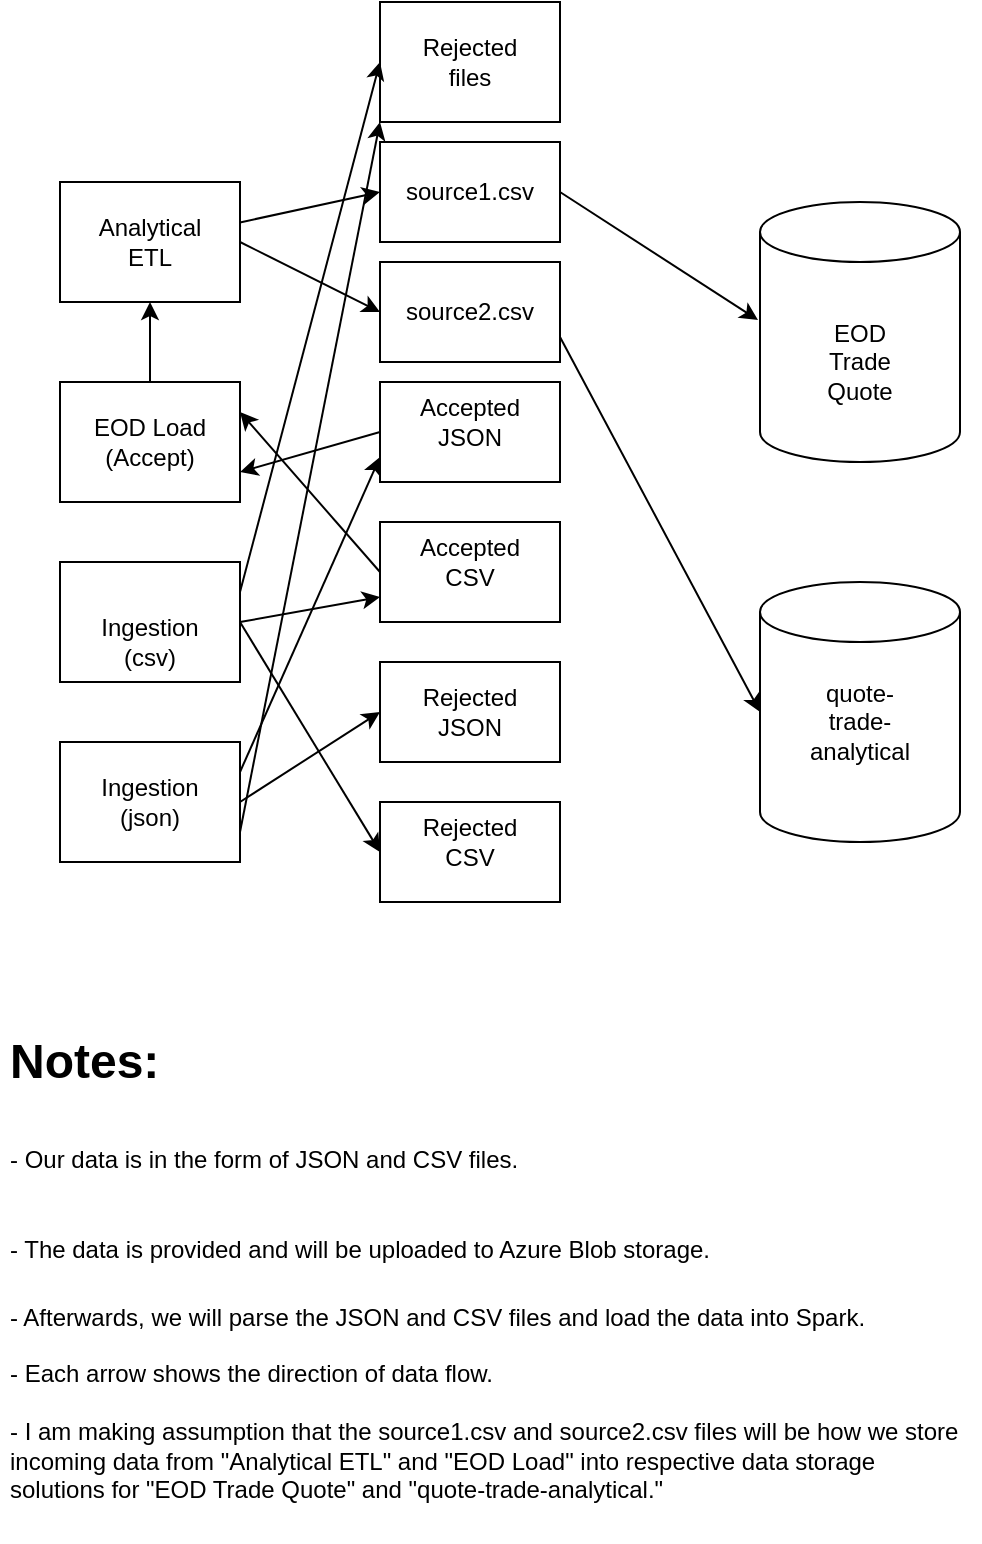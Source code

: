 <mxfile version="14.6.13" type="github">
  <diagram id="xhTGQpEdMfN5HkY3dnWF" name="Page-1">
    <mxGraphModel dx="870" dy="796" grid="1" gridSize="10" guides="1" tooltips="1" connect="1" arrows="1" fold="1" page="1" pageScale="1" pageWidth="827" pageHeight="1169" math="0" shadow="0">
      <root>
        <mxCell id="0" />
        <mxCell id="1" parent="0" />
        <mxCell id="jwXrqD8DB2JA0oPTdb8M-1" value="" style="shape=cylinder3;whiteSpace=wrap;html=1;boundedLbl=1;backgroundOutline=1;size=15;" parent="1" vertex="1">
          <mxGeometry x="410" y="110" width="100" height="130" as="geometry" />
        </mxCell>
        <mxCell id="jwXrqD8DB2JA0oPTdb8M-3" value="EOD&lt;br&gt;Trade&lt;br&gt;Quote" style="text;html=1;strokeColor=none;fillColor=none;align=center;verticalAlign=middle;whiteSpace=wrap;rounded=0;" parent="1" vertex="1">
          <mxGeometry x="440" y="180" width="40" height="20" as="geometry" />
        </mxCell>
        <mxCell id="jwXrqD8DB2JA0oPTdb8M-7" value="&lt;h1&gt;Notes:&lt;/h1&gt;&lt;h1&gt;&lt;span style=&quot;font-size: 12px ; font-weight: normal&quot;&gt;- Our data is in&amp;nbsp;the form of JSON and CSV files.&lt;/span&gt;&lt;/h1&gt;&lt;h1&gt;&lt;span style=&quot;font-size: 12px ; font-weight: normal&quot;&gt;- The data is provided and will be uploaded to Azure Blob storage.&lt;/span&gt;&lt;/h1&gt;&lt;div&gt;- Afterwards, we will parse the JSON and CSV files&amp;nbsp;and load the data into Spark.&lt;/div&gt;&lt;div&gt;&lt;br&gt;&lt;/div&gt;&lt;div&gt;- Each arrow shows the direction of data flow.&lt;/div&gt;&lt;div&gt;&lt;br&gt;&lt;/div&gt;&lt;div&gt;- I am making assumption that the source1.csv and source2.csv files will be how we store incoming data from &quot;Analytical ETL&quot; and &quot;EOD Load&quot; into respective data storage solutions for &quot;EOD Trade Quote&quot; and &quot;quote-trade-analytical.&quot;&lt;/div&gt;&lt;div&gt;&lt;br&gt;&lt;/div&gt;" style="text;html=1;strokeColor=none;fillColor=none;spacing=5;spacingTop=-20;whiteSpace=wrap;overflow=hidden;rounded=0;" parent="1" vertex="1">
          <mxGeometry x="30" y="520" width="490" height="260" as="geometry" />
        </mxCell>
        <mxCell id="jwXrqD8DB2JA0oPTdb8M-24" value="" style="rounded=0;whiteSpace=wrap;html=1;" parent="1" vertex="1">
          <mxGeometry x="220" y="340" width="90" height="50" as="geometry" />
        </mxCell>
        <mxCell id="jwXrqD8DB2JA0oPTdb8M-25" value="" style="rounded=0;whiteSpace=wrap;html=1;" parent="1" vertex="1">
          <mxGeometry x="220" y="410" width="90" height="50" as="geometry" />
        </mxCell>
        <mxCell id="jwXrqD8DB2JA0oPTdb8M-27" value="Rejected&lt;br&gt;CSV" style="text;html=1;strokeColor=none;fillColor=none;align=center;verticalAlign=middle;whiteSpace=wrap;rounded=0;" parent="1" vertex="1">
          <mxGeometry x="245" y="420" width="40" height="20" as="geometry" />
        </mxCell>
        <mxCell id="jwXrqD8DB2JA0oPTdb8M-28" value="Rejected&lt;br&gt;JSON" style="text;html=1;strokeColor=none;fillColor=none;align=center;verticalAlign=middle;whiteSpace=wrap;rounded=0;" parent="1" vertex="1">
          <mxGeometry x="245" y="355" width="40" height="20" as="geometry" />
        </mxCell>
        <mxCell id="jwXrqD8DB2JA0oPTdb8M-29" value="" style="rounded=0;whiteSpace=wrap;html=1;" parent="1" vertex="1">
          <mxGeometry x="220" y="200" width="90" height="50" as="geometry" />
        </mxCell>
        <mxCell id="jwXrqD8DB2JA0oPTdb8M-30" value="" style="rounded=0;whiteSpace=wrap;html=1;" parent="1" vertex="1">
          <mxGeometry x="220" y="270" width="90" height="50" as="geometry" />
        </mxCell>
        <mxCell id="jwXrqD8DB2JA0oPTdb8M-31" value="Accepted&lt;br&gt;JSON" style="text;html=1;strokeColor=none;fillColor=none;align=center;verticalAlign=middle;whiteSpace=wrap;rounded=0;" parent="1" vertex="1">
          <mxGeometry x="245" y="210" width="40" height="20" as="geometry" />
        </mxCell>
        <mxCell id="jwXrqD8DB2JA0oPTdb8M-32" value="Accepted&lt;br&gt;CSV" style="text;html=1;strokeColor=none;fillColor=none;align=center;verticalAlign=middle;whiteSpace=wrap;rounded=0;" parent="1" vertex="1">
          <mxGeometry x="245" y="280" width="40" height="20" as="geometry" />
        </mxCell>
        <mxCell id="jwXrqD8DB2JA0oPTdb8M-37" value="" style="rounded=0;whiteSpace=wrap;html=1;" parent="1" vertex="1">
          <mxGeometry x="60" y="200" width="90" height="60" as="geometry" />
        </mxCell>
        <mxCell id="jwXrqD8DB2JA0oPTdb8M-38" value="" style="rounded=0;whiteSpace=wrap;html=1;" parent="1" vertex="1">
          <mxGeometry x="60" y="100" width="90" height="60" as="geometry" />
        </mxCell>
        <mxCell id="jwXrqD8DB2JA0oPTdb8M-39" value="EOD Load (Accept)" style="text;html=1;strokeColor=none;fillColor=none;align=center;verticalAlign=middle;whiteSpace=wrap;rounded=0;" parent="1" vertex="1">
          <mxGeometry x="70" y="220" width="70" height="20" as="geometry" />
        </mxCell>
        <mxCell id="jwXrqD8DB2JA0oPTdb8M-40" value="Analytical ETL" style="text;html=1;strokeColor=none;fillColor=none;align=center;verticalAlign=middle;whiteSpace=wrap;rounded=0;" parent="1" vertex="1">
          <mxGeometry x="85" y="120" width="40" height="20" as="geometry" />
        </mxCell>
        <mxCell id="ZmxnJUbd2xQeFVasTvaD-3" value="" style="rounded=0;whiteSpace=wrap;html=1;" parent="1" vertex="1">
          <mxGeometry x="60" y="380" width="90" height="60" as="geometry" />
        </mxCell>
        <mxCell id="ZmxnJUbd2xQeFVasTvaD-4" value="" style="rounded=0;whiteSpace=wrap;html=1;" parent="1" vertex="1">
          <mxGeometry x="60" y="290" width="90" height="60" as="geometry" />
        </mxCell>
        <mxCell id="ZmxnJUbd2xQeFVasTvaD-6" value="Ingestion&lt;br&gt;(csv)" style="text;html=1;strokeColor=none;fillColor=none;align=center;verticalAlign=middle;whiteSpace=wrap;rounded=0;" parent="1" vertex="1">
          <mxGeometry x="85" y="320" width="40" height="20" as="geometry" />
        </mxCell>
        <mxCell id="ZmxnJUbd2xQeFVasTvaD-7" value="Ingestion&lt;br&gt;(json)" style="text;html=1;strokeColor=none;fillColor=none;align=center;verticalAlign=middle;whiteSpace=wrap;rounded=0;" parent="1" vertex="1">
          <mxGeometry x="85" y="400" width="40" height="20" as="geometry" />
        </mxCell>
        <mxCell id="ZmxnJUbd2xQeFVasTvaD-8" value="" style="shape=cylinder3;whiteSpace=wrap;html=1;boundedLbl=1;backgroundOutline=1;size=15;" parent="1" vertex="1">
          <mxGeometry x="410" y="300" width="100" height="130" as="geometry" />
        </mxCell>
        <mxCell id="jwXrqD8DB2JA0oPTdb8M-4" value="quote-trade-analytical" style="text;html=1;strokeColor=none;fillColor=none;align=center;verticalAlign=middle;whiteSpace=wrap;rounded=0;" parent="1" vertex="1">
          <mxGeometry x="440" y="360" width="40" height="20" as="geometry" />
        </mxCell>
        <mxCell id="ZmxnJUbd2xQeFVasTvaD-11" value="" style="rounded=0;whiteSpace=wrap;html=1;" parent="1" vertex="1">
          <mxGeometry x="220" y="10" width="90" height="60" as="geometry" />
        </mxCell>
        <mxCell id="ZmxnJUbd2xQeFVasTvaD-12" value="" style="rounded=0;whiteSpace=wrap;html=1;" parent="1" vertex="1">
          <mxGeometry x="220" y="140" width="90" height="50" as="geometry" />
        </mxCell>
        <mxCell id="ZmxnJUbd2xQeFVasTvaD-14" value="Rejected&lt;br&gt;files" style="text;html=1;strokeColor=none;fillColor=none;align=center;verticalAlign=middle;whiteSpace=wrap;rounded=0;" parent="1" vertex="1">
          <mxGeometry x="245" y="30" width="40" height="20" as="geometry" />
        </mxCell>
        <mxCell id="ZmxnJUbd2xQeFVasTvaD-18" value="" style="rounded=0;whiteSpace=wrap;html=1;" parent="1" vertex="1">
          <mxGeometry x="220" y="80" width="90" height="50" as="geometry" />
        </mxCell>
        <mxCell id="ZmxnJUbd2xQeFVasTvaD-13" value="source1.csv" style="text;html=1;strokeColor=none;fillColor=none;align=center;verticalAlign=middle;whiteSpace=wrap;rounded=0;" parent="1" vertex="1">
          <mxGeometry x="245" y="95" width="40" height="20" as="geometry" />
        </mxCell>
        <mxCell id="ZmxnJUbd2xQeFVasTvaD-20" value="source2.csv" style="text;html=1;strokeColor=none;fillColor=none;align=center;verticalAlign=middle;whiteSpace=wrap;rounded=0;" parent="1" vertex="1">
          <mxGeometry x="245" y="155" width="40" height="20" as="geometry" />
        </mxCell>
        <mxCell id="NlLRoMa97Bdj_uzlT2Qg-1" value="" style="endArrow=classic;html=1;exitX=1;exitY=0.5;exitDx=0;exitDy=0;entryX=0;entryY=0.5;entryDx=0;entryDy=0;" edge="1" parent="1" source="ZmxnJUbd2xQeFVasTvaD-4" target="jwXrqD8DB2JA0oPTdb8M-25">
          <mxGeometry width="50" height="50" relative="1" as="geometry">
            <mxPoint x="390" y="430" as="sourcePoint" />
            <mxPoint x="440" y="380" as="targetPoint" />
          </mxGeometry>
        </mxCell>
        <mxCell id="NlLRoMa97Bdj_uzlT2Qg-2" value="" style="endArrow=classic;html=1;exitX=1;exitY=0.5;exitDx=0;exitDy=0;entryX=0;entryY=0.75;entryDx=0;entryDy=0;" edge="1" parent="1" source="ZmxnJUbd2xQeFVasTvaD-4" target="jwXrqD8DB2JA0oPTdb8M-30">
          <mxGeometry width="50" height="50" relative="1" as="geometry">
            <mxPoint x="160" y="330" as="sourcePoint" />
            <mxPoint x="230" y="445" as="targetPoint" />
          </mxGeometry>
        </mxCell>
        <mxCell id="NlLRoMa97Bdj_uzlT2Qg-3" value="" style="endArrow=classic;html=1;exitX=1;exitY=0.5;exitDx=0;exitDy=0;entryX=0;entryY=0.5;entryDx=0;entryDy=0;" edge="1" parent="1" source="ZmxnJUbd2xQeFVasTvaD-3" target="jwXrqD8DB2JA0oPTdb8M-24">
          <mxGeometry width="50" height="50" relative="1" as="geometry">
            <mxPoint x="170" y="340" as="sourcePoint" />
            <mxPoint x="240" y="455" as="targetPoint" />
          </mxGeometry>
        </mxCell>
        <mxCell id="NlLRoMa97Bdj_uzlT2Qg-4" value="" style="endArrow=classic;html=1;exitX=1;exitY=0.25;exitDx=0;exitDy=0;entryX=0;entryY=0.75;entryDx=0;entryDy=0;" edge="1" parent="1" source="ZmxnJUbd2xQeFVasTvaD-3" target="jwXrqD8DB2JA0oPTdb8M-29">
          <mxGeometry width="50" height="50" relative="1" as="geometry">
            <mxPoint x="180" y="350" as="sourcePoint" />
            <mxPoint x="250" y="465" as="targetPoint" />
          </mxGeometry>
        </mxCell>
        <mxCell id="NlLRoMa97Bdj_uzlT2Qg-5" value="" style="endArrow=classic;html=1;entryX=1;entryY=0.75;entryDx=0;entryDy=0;exitX=0;exitY=0.5;exitDx=0;exitDy=0;" edge="1" parent="1" source="jwXrqD8DB2JA0oPTdb8M-29" target="jwXrqD8DB2JA0oPTdb8M-37">
          <mxGeometry width="50" height="50" relative="1" as="geometry">
            <mxPoint x="170" y="210" as="sourcePoint" />
            <mxPoint x="230" y="247.5" as="targetPoint" />
          </mxGeometry>
        </mxCell>
        <mxCell id="NlLRoMa97Bdj_uzlT2Qg-6" value="" style="endArrow=classic;html=1;entryX=1;entryY=0.25;entryDx=0;entryDy=0;exitX=0;exitY=0.5;exitDx=0;exitDy=0;" edge="1" parent="1" source="jwXrqD8DB2JA0oPTdb8M-30" target="jwXrqD8DB2JA0oPTdb8M-37">
          <mxGeometry width="50" height="50" relative="1" as="geometry">
            <mxPoint x="230" y="235" as="sourcePoint" />
            <mxPoint x="160" y="255" as="targetPoint" />
          </mxGeometry>
        </mxCell>
        <mxCell id="NlLRoMa97Bdj_uzlT2Qg-7" value="" style="endArrow=classic;html=1;exitX=1;exitY=0.25;exitDx=0;exitDy=0;entryX=0;entryY=0.5;entryDx=0;entryDy=0;" edge="1" parent="1" source="ZmxnJUbd2xQeFVasTvaD-4" target="ZmxnJUbd2xQeFVasTvaD-11">
          <mxGeometry width="50" height="50" relative="1" as="geometry">
            <mxPoint x="160" y="330" as="sourcePoint" />
            <mxPoint x="230" y="317.5" as="targetPoint" />
          </mxGeometry>
        </mxCell>
        <mxCell id="NlLRoMa97Bdj_uzlT2Qg-8" value="" style="endArrow=classic;html=1;exitX=1;exitY=0.75;exitDx=0;exitDy=0;entryX=0;entryY=1;entryDx=0;entryDy=0;" edge="1" parent="1" source="ZmxnJUbd2xQeFVasTvaD-3" target="ZmxnJUbd2xQeFVasTvaD-11">
          <mxGeometry width="50" height="50" relative="1" as="geometry">
            <mxPoint x="170" y="340" as="sourcePoint" />
            <mxPoint x="240" y="327.5" as="targetPoint" />
          </mxGeometry>
        </mxCell>
        <mxCell id="NlLRoMa97Bdj_uzlT2Qg-9" value="" style="endArrow=classic;html=1;exitX=0.5;exitY=0;exitDx=0;exitDy=0;entryX=0.5;entryY=1;entryDx=0;entryDy=0;" edge="1" parent="1" source="jwXrqD8DB2JA0oPTdb8M-37" target="jwXrqD8DB2JA0oPTdb8M-38">
          <mxGeometry width="50" height="50" relative="1" as="geometry">
            <mxPoint x="160" y="315" as="sourcePoint" />
            <mxPoint x="230" y="50" as="targetPoint" />
          </mxGeometry>
        </mxCell>
        <mxCell id="NlLRoMa97Bdj_uzlT2Qg-10" value="" style="endArrow=classic;html=1;entryX=0;entryY=0.5;entryDx=0;entryDy=0;" edge="1" parent="1" source="jwXrqD8DB2JA0oPTdb8M-38" target="ZmxnJUbd2xQeFVasTvaD-18">
          <mxGeometry width="50" height="50" relative="1" as="geometry">
            <mxPoint x="154" y="124" as="sourcePoint" />
            <mxPoint x="115" y="170" as="targetPoint" />
          </mxGeometry>
        </mxCell>
        <mxCell id="NlLRoMa97Bdj_uzlT2Qg-11" value="" style="endArrow=classic;html=1;entryX=0;entryY=0.5;entryDx=0;entryDy=0;exitX=1;exitY=0.5;exitDx=0;exitDy=0;" edge="1" parent="1" source="jwXrqD8DB2JA0oPTdb8M-38" target="ZmxnJUbd2xQeFVasTvaD-12">
          <mxGeometry width="50" height="50" relative="1" as="geometry">
            <mxPoint x="160" y="130.217" as="sourcePoint" />
            <mxPoint x="230" y="115" as="targetPoint" />
          </mxGeometry>
        </mxCell>
        <mxCell id="NlLRoMa97Bdj_uzlT2Qg-12" value="" style="endArrow=classic;html=1;exitX=1;exitY=0.5;exitDx=0;exitDy=0;entryX=-0.01;entryY=0.454;entryDx=0;entryDy=0;entryPerimeter=0;" edge="1" parent="1" source="ZmxnJUbd2xQeFVasTvaD-18" target="jwXrqD8DB2JA0oPTdb8M-1">
          <mxGeometry width="50" height="50" relative="1" as="geometry">
            <mxPoint x="160" y="130.217" as="sourcePoint" />
            <mxPoint x="405" y="158" as="targetPoint" />
          </mxGeometry>
        </mxCell>
        <mxCell id="NlLRoMa97Bdj_uzlT2Qg-13" value="" style="endArrow=classic;html=1;entryX=0;entryY=0.5;entryDx=0;entryDy=0;exitX=1;exitY=0.75;exitDx=0;exitDy=0;entryPerimeter=0;" edge="1" parent="1" source="ZmxnJUbd2xQeFVasTvaD-12" target="ZmxnJUbd2xQeFVasTvaD-8">
          <mxGeometry width="50" height="50" relative="1" as="geometry">
            <mxPoint x="320" y="115" as="sourcePoint" />
            <mxPoint x="415" y="167.97" as="targetPoint" />
          </mxGeometry>
        </mxCell>
      </root>
    </mxGraphModel>
  </diagram>
</mxfile>
